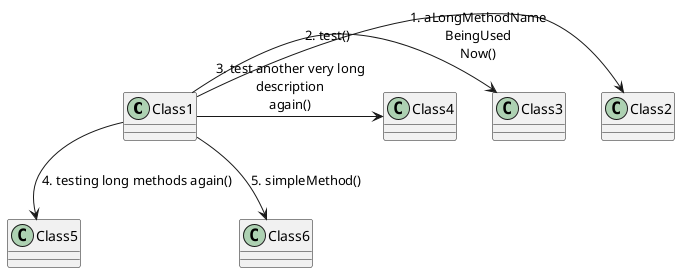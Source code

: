 @startuml

class Class1
Class1 -R-> Class2 : 1. aLongMethodName\nBeingUsed\nNow()
Class1 -R-> Class3 : 2. test()
Class1 -R-> Class4 : 3. test another very long\ndescription\nagain()
Class1 -D-> Class5 : 4. testing long methods again()
Class1 -D-> Class6 : 5. simpleMethod()

@enduml